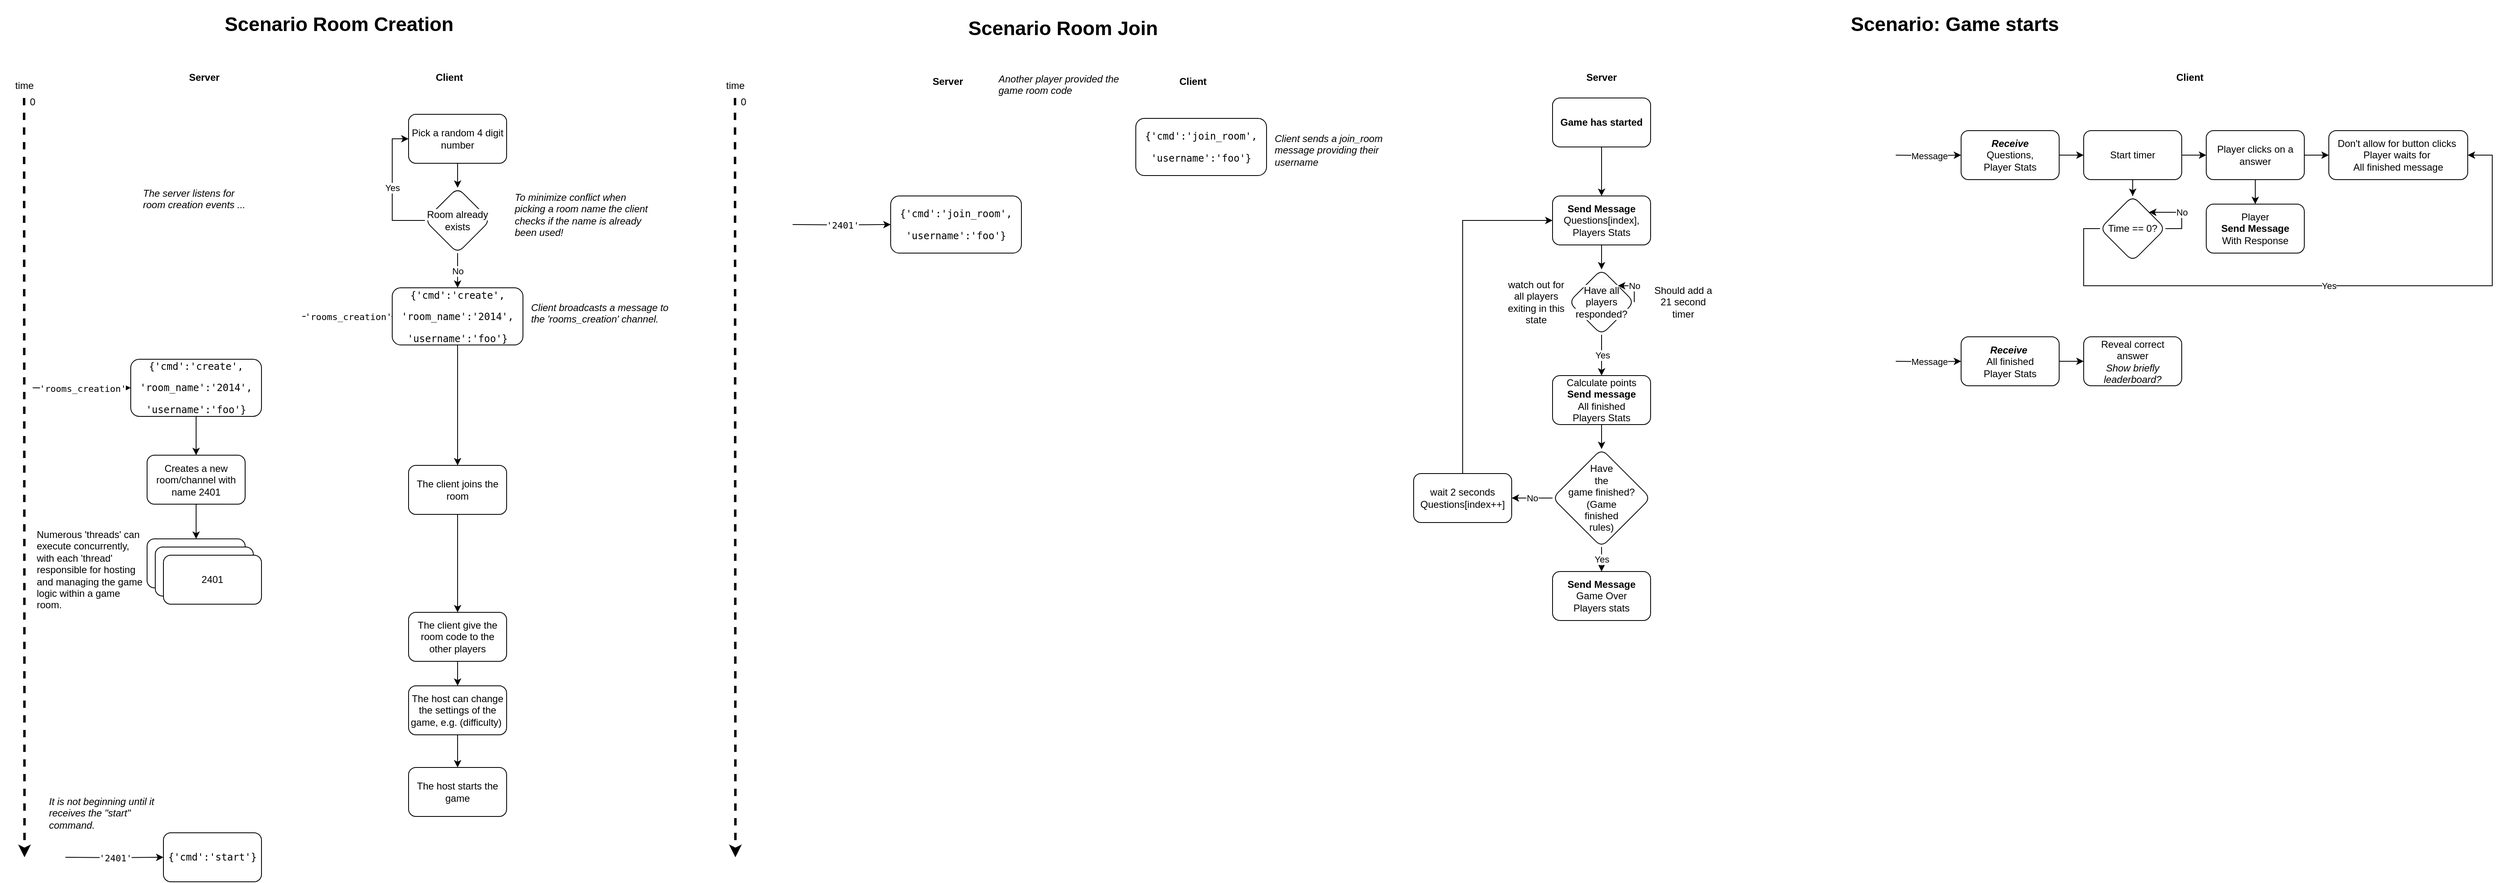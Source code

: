 <mxfile version="24.1.0" type="device">
  <diagram id="C5RBs43oDa-KdzZeNtuy" name="Page-1">
    <mxGraphModel dx="4522" dy="2721" grid="1" gridSize="10" guides="1" tooltips="1" connect="1" arrows="1" fold="1" page="1" pageScale="1" pageWidth="827" pageHeight="1169" math="0" shadow="0">
      <root>
        <mxCell id="WIyWlLk6GJQsqaUBKTNV-0" />
        <mxCell id="WIyWlLk6GJQsqaUBKTNV-1" parent="WIyWlLk6GJQsqaUBKTNV-0" />
        <mxCell id="IE39vbfMrDZBDmS8AqxB-12" value="" style="edgeStyle=orthogonalEdgeStyle;rounded=0;orthogonalLoop=1;jettySize=auto;html=1;" parent="WIyWlLk6GJQsqaUBKTNV-1" source="WIyWlLk6GJQsqaUBKTNV-3" target="IE39vbfMrDZBDmS8AqxB-11" edge="1">
          <mxGeometry relative="1" as="geometry" />
        </mxCell>
        <mxCell id="WIyWlLk6GJQsqaUBKTNV-3" value="&lt;b&gt;Send Message&lt;br&gt;&lt;/b&gt;Questions[index],&lt;br&gt;Players Stats" style="rounded=1;whiteSpace=wrap;html=1;fontSize=12;glass=0;strokeWidth=1;shadow=0;" parent="WIyWlLk6GJQsqaUBKTNV-1" vertex="1">
          <mxGeometry x="320" y="170" width="120" height="60" as="geometry" />
        </mxCell>
        <mxCell id="IE39vbfMrDZBDmS8AqxB-1" value="&lt;b&gt;Server&lt;/b&gt;" style="text;html=1;strokeColor=none;fillColor=none;align=center;verticalAlign=middle;whiteSpace=wrap;rounded=0;" parent="WIyWlLk6GJQsqaUBKTNV-1" vertex="1">
          <mxGeometry x="350" y="10" width="60" height="30" as="geometry" />
        </mxCell>
        <mxCell id="IE39vbfMrDZBDmS8AqxB-2" value="&lt;b&gt;Client&lt;/b&gt;" style="text;html=1;strokeColor=none;fillColor=none;align=center;verticalAlign=middle;whiteSpace=wrap;rounded=0;" parent="WIyWlLk6GJQsqaUBKTNV-1" vertex="1">
          <mxGeometry x="1070" y="10" width="60" height="30" as="geometry" />
        </mxCell>
        <mxCell id="IE39vbfMrDZBDmS8AqxB-59" value="" style="edgeStyle=orthogonalEdgeStyle;rounded=0;orthogonalLoop=1;jettySize=auto;html=1;" parent="WIyWlLk6GJQsqaUBKTNV-1" source="IE39vbfMrDZBDmS8AqxB-3" target="IE39vbfMrDZBDmS8AqxB-58" edge="1">
          <mxGeometry relative="1" as="geometry" />
        </mxCell>
        <mxCell id="IE39vbfMrDZBDmS8AqxB-3" value="&lt;b&gt;&lt;i&gt;Receive&lt;/i&gt;&lt;/b&gt;&lt;br&gt;Questions,&lt;br&gt;Player Stats" style="rounded=1;whiteSpace=wrap;html=1;fontSize=12;glass=0;strokeWidth=1;shadow=0;" parent="WIyWlLk6GJQsqaUBKTNV-1" vertex="1">
          <mxGeometry x="820" y="90" width="120" height="60" as="geometry" />
        </mxCell>
        <mxCell id="IE39vbfMrDZBDmS8AqxB-15" value="Yes" style="edgeStyle=orthogonalEdgeStyle;rounded=0;orthogonalLoop=1;jettySize=auto;html=1;exitX=0.5;exitY=1;exitDx=0;exitDy=0;" parent="WIyWlLk6GJQsqaUBKTNV-1" source="IE39vbfMrDZBDmS8AqxB-11" edge="1">
          <mxGeometry relative="1" as="geometry">
            <mxPoint x="380" y="390" as="targetPoint" />
          </mxGeometry>
        </mxCell>
        <mxCell id="IE39vbfMrDZBDmS8AqxB-11" value="&lt;span style=&quot;color: rgb(0, 0, 0); font-family: Helvetica; font-size: 12px; font-style: normal; font-variant-ligatures: normal; font-variant-caps: normal; font-weight: 400; letter-spacing: normal; orphans: 2; text-align: center; text-indent: 0px; text-transform: none; widows: 2; word-spacing: 0px; -webkit-text-stroke-width: 0px; background-color: rgb(251, 251, 251); text-decoration-thickness: initial; text-decoration-style: initial; text-decoration-color: initial; float: none; display: inline !important;&quot;&gt;Have all players responded?&lt;br&gt;&lt;/span&gt;" style="rhombus;whiteSpace=wrap;html=1;rounded=1;glass=0;strokeWidth=1;shadow=0;" parent="WIyWlLk6GJQsqaUBKTNV-1" vertex="1">
          <mxGeometry x="340" y="260" width="80" height="80" as="geometry" />
        </mxCell>
        <mxCell id="IE39vbfMrDZBDmS8AqxB-14" value="No" style="edgeStyle=orthogonalEdgeStyle;rounded=0;orthogonalLoop=1;jettySize=auto;html=1;exitX=1;exitY=0.5;exitDx=0;exitDy=0;entryX=1;entryY=0;entryDx=0;entryDy=0;" parent="WIyWlLk6GJQsqaUBKTNV-1" source="IE39vbfMrDZBDmS8AqxB-11" target="IE39vbfMrDZBDmS8AqxB-11" edge="1">
          <mxGeometry relative="1" as="geometry">
            <Array as="points">
              <mxPoint x="420" y="280" />
            </Array>
          </mxGeometry>
        </mxCell>
        <mxCell id="IE39vbfMrDZBDmS8AqxB-21" value="" style="edgeStyle=orthogonalEdgeStyle;rounded=0;orthogonalLoop=1;jettySize=auto;html=1;" parent="WIyWlLk6GJQsqaUBKTNV-1" source="IE39vbfMrDZBDmS8AqxB-16" target="IE39vbfMrDZBDmS8AqxB-20" edge="1">
          <mxGeometry relative="1" as="geometry" />
        </mxCell>
        <mxCell id="IE39vbfMrDZBDmS8AqxB-16" value="Calculate points&lt;br&gt;&lt;b&gt;Send message&lt;br&gt;&lt;/b&gt;All finished&lt;br&gt;Players Stats" style="rounded=1;whiteSpace=wrap;html=1;fontSize=12;glass=0;strokeWidth=1;shadow=0;" parent="WIyWlLk6GJQsqaUBKTNV-1" vertex="1">
          <mxGeometry x="320" y="390" width="120" height="60" as="geometry" />
        </mxCell>
        <mxCell id="IE39vbfMrDZBDmS8AqxB-24" value="Yes" style="edgeStyle=orthogonalEdgeStyle;rounded=0;orthogonalLoop=1;jettySize=auto;html=1;" parent="WIyWlLk6GJQsqaUBKTNV-1" source="IE39vbfMrDZBDmS8AqxB-20" target="IE39vbfMrDZBDmS8AqxB-23" edge="1">
          <mxGeometry relative="1" as="geometry" />
        </mxCell>
        <mxCell id="IE39vbfMrDZBDmS8AqxB-29" value="No" style="edgeStyle=orthogonalEdgeStyle;rounded=0;orthogonalLoop=1;jettySize=auto;html=1;" parent="WIyWlLk6GJQsqaUBKTNV-1" source="IE39vbfMrDZBDmS8AqxB-20" target="IE39vbfMrDZBDmS8AqxB-28" edge="1">
          <mxGeometry relative="1" as="geometry" />
        </mxCell>
        <mxCell id="IE39vbfMrDZBDmS8AqxB-20" value="Have &lt;br&gt;the &lt;br&gt;game finished?&lt;br&gt;(Game&lt;br&gt;finished&lt;br&gt;rules)" style="rhombus;whiteSpace=wrap;html=1;rounded=1;glass=0;strokeWidth=1;shadow=0;" parent="WIyWlLk6GJQsqaUBKTNV-1" vertex="1">
          <mxGeometry x="320" y="480" width="120" height="120" as="geometry" />
        </mxCell>
        <mxCell id="IE39vbfMrDZBDmS8AqxB-23" value="&lt;b style=&quot;border-color: var(--border-color);&quot;&gt;Send Message&lt;br style=&quot;border-color: var(--border-color);&quot;&gt;&lt;/b&gt;Game Over&lt;br&gt;Players stats" style="whiteSpace=wrap;html=1;rounded=1;glass=0;strokeWidth=1;shadow=0;" parent="WIyWlLk6GJQsqaUBKTNV-1" vertex="1">
          <mxGeometry x="320" y="630" width="120" height="60" as="geometry" />
        </mxCell>
        <mxCell id="IE39vbfMrDZBDmS8AqxB-31" style="edgeStyle=orthogonalEdgeStyle;rounded=0;orthogonalLoop=1;jettySize=auto;html=1;exitX=0.5;exitY=0;exitDx=0;exitDy=0;entryX=0;entryY=0.5;entryDx=0;entryDy=0;" parent="WIyWlLk6GJQsqaUBKTNV-1" source="IE39vbfMrDZBDmS8AqxB-28" target="WIyWlLk6GJQsqaUBKTNV-3" edge="1">
          <mxGeometry relative="1" as="geometry" />
        </mxCell>
        <mxCell id="IE39vbfMrDZBDmS8AqxB-28" value="wait 2 seconds&lt;br&gt;Questions[index++]" style="whiteSpace=wrap;html=1;rounded=1;glass=0;strokeWidth=1;shadow=0;" parent="WIyWlLk6GJQsqaUBKTNV-1" vertex="1">
          <mxGeometry x="150" y="510" width="120" height="60" as="geometry" />
        </mxCell>
        <mxCell id="IE39vbfMrDZBDmS8AqxB-34" value="watch out for all players exiting in this state" style="text;html=1;strokeColor=none;fillColor=none;align=center;verticalAlign=middle;whiteSpace=wrap;rounded=0;" parent="WIyWlLk6GJQsqaUBKTNV-1" vertex="1">
          <mxGeometry x="260" y="255" width="80" height="90" as="geometry" />
        </mxCell>
        <mxCell id="IE39vbfMrDZBDmS8AqxB-39" value="Message" style="edgeStyle=orthogonalEdgeStyle;rounded=0;orthogonalLoop=1;jettySize=auto;html=1;entryX=0;entryY=0.5;entryDx=0;entryDy=0;" parent="WIyWlLk6GJQsqaUBKTNV-1" target="IE39vbfMrDZBDmS8AqxB-3" edge="1">
          <mxGeometry relative="1" as="geometry">
            <mxPoint x="500" y="330" as="targetPoint" />
            <mxPoint x="740" y="120" as="sourcePoint" />
          </mxGeometry>
        </mxCell>
        <mxCell id="IE39vbfMrDZBDmS8AqxB-47" value="" style="edgeStyle=orthogonalEdgeStyle;rounded=0;orthogonalLoop=1;jettySize=auto;html=1;" parent="WIyWlLk6GJQsqaUBKTNV-1" source="IE39vbfMrDZBDmS8AqxB-43" target="IE39vbfMrDZBDmS8AqxB-46" edge="1">
          <mxGeometry relative="1" as="geometry" />
        </mxCell>
        <mxCell id="IE39vbfMrDZBDmS8AqxB-57" value="" style="edgeStyle=orthogonalEdgeStyle;rounded=0;orthogonalLoop=1;jettySize=auto;html=1;" parent="WIyWlLk6GJQsqaUBKTNV-1" source="IE39vbfMrDZBDmS8AqxB-43" target="IE39vbfMrDZBDmS8AqxB-56" edge="1">
          <mxGeometry relative="1" as="geometry" />
        </mxCell>
        <mxCell id="IE39vbfMrDZBDmS8AqxB-43" value="Player clicks on a answer" style="rounded=1;whiteSpace=wrap;html=1;fontSize=12;glass=0;strokeWidth=1;shadow=0;" parent="WIyWlLk6GJQsqaUBKTNV-1" vertex="1">
          <mxGeometry x="1120" y="90" width="120" height="60" as="geometry" />
        </mxCell>
        <mxCell id="IE39vbfMrDZBDmS8AqxB-45" value="Should add a 21 second timer" style="text;html=1;strokeColor=none;fillColor=none;align=center;verticalAlign=middle;whiteSpace=wrap;rounded=0;" parent="WIyWlLk6GJQsqaUBKTNV-1" vertex="1">
          <mxGeometry x="440" y="267.5" width="80" height="65" as="geometry" />
        </mxCell>
        <mxCell id="IE39vbfMrDZBDmS8AqxB-46" value="&lt;p&gt;Don&#39;t allow for button clicks&amp;nbsp;&lt;br&gt;Player waits for&amp;nbsp;&lt;br&gt;All finished message&lt;/p&gt;" style="rounded=1;whiteSpace=wrap;html=1;fontSize=12;glass=0;strokeWidth=1;shadow=0;" parent="WIyWlLk6GJQsqaUBKTNV-1" vertex="1">
          <mxGeometry x="1270" y="90" width="170" height="60" as="geometry" />
        </mxCell>
        <mxCell id="IE39vbfMrDZBDmS8AqxB-55" value="" style="edgeStyle=orthogonalEdgeStyle;rounded=0;orthogonalLoop=1;jettySize=auto;html=1;" parent="WIyWlLk6GJQsqaUBKTNV-1" source="IE39vbfMrDZBDmS8AqxB-49" target="IE39vbfMrDZBDmS8AqxB-54" edge="1">
          <mxGeometry relative="1" as="geometry" />
        </mxCell>
        <mxCell id="IE39vbfMrDZBDmS8AqxB-49" value="&lt;b&gt;&lt;i&gt;Receive&lt;/i&gt;&lt;/b&gt;&amp;nbsp;&lt;br&gt;All finished&lt;br&gt;Player Stats" style="rounded=1;whiteSpace=wrap;html=1;fontSize=12;glass=0;strokeWidth=1;shadow=0;" parent="WIyWlLk6GJQsqaUBKTNV-1" vertex="1">
          <mxGeometry x="820" y="342.5" width="120" height="60" as="geometry" />
        </mxCell>
        <mxCell id="IE39vbfMrDZBDmS8AqxB-50" value="Message" style="edgeStyle=orthogonalEdgeStyle;rounded=0;orthogonalLoop=1;jettySize=auto;html=1;entryX=0;entryY=0.5;entryDx=0;entryDy=0;" parent="WIyWlLk6GJQsqaUBKTNV-1" target="IE39vbfMrDZBDmS8AqxB-49" edge="1">
          <mxGeometry relative="1" as="geometry">
            <mxPoint x="500" y="582.5" as="targetPoint" />
            <mxPoint x="740" y="372.5" as="sourcePoint" />
          </mxGeometry>
        </mxCell>
        <mxCell id="IE39vbfMrDZBDmS8AqxB-54" value="Reveal correct answer&lt;br&gt;&lt;i&gt;Show briefly leaderboard?&lt;/i&gt;" style="rounded=1;whiteSpace=wrap;html=1;fontSize=12;glass=0;strokeWidth=1;shadow=0;" parent="WIyWlLk6GJQsqaUBKTNV-1" vertex="1">
          <mxGeometry x="970" y="342.5" width="120" height="60" as="geometry" />
        </mxCell>
        <mxCell id="IE39vbfMrDZBDmS8AqxB-56" value="Player &lt;br&gt;&lt;b style=&quot;border-color: var(--border-color);&quot;&gt;Send Message&lt;br style=&quot;border-color: var(--border-color);&quot;&gt;&lt;/b&gt;With Response" style="rounded=1;whiteSpace=wrap;html=1;fontSize=12;glass=0;strokeWidth=1;shadow=0;" parent="WIyWlLk6GJQsqaUBKTNV-1" vertex="1">
          <mxGeometry x="1120" y="180" width="120" height="60" as="geometry" />
        </mxCell>
        <mxCell id="IE39vbfMrDZBDmS8AqxB-60" style="edgeStyle=orthogonalEdgeStyle;rounded=0;orthogonalLoop=1;jettySize=auto;html=1;entryX=0;entryY=0.5;entryDx=0;entryDy=0;" parent="WIyWlLk6GJQsqaUBKTNV-1" source="IE39vbfMrDZBDmS8AqxB-58" target="IE39vbfMrDZBDmS8AqxB-43" edge="1">
          <mxGeometry relative="1" as="geometry" />
        </mxCell>
        <mxCell id="IE39vbfMrDZBDmS8AqxB-62" value="" style="edgeStyle=orthogonalEdgeStyle;rounded=0;orthogonalLoop=1;jettySize=auto;html=1;" parent="WIyWlLk6GJQsqaUBKTNV-1" source="IE39vbfMrDZBDmS8AqxB-58" target="IE39vbfMrDZBDmS8AqxB-61" edge="1">
          <mxGeometry relative="1" as="geometry" />
        </mxCell>
        <mxCell id="IE39vbfMrDZBDmS8AqxB-58" value="Start timer" style="rounded=1;whiteSpace=wrap;html=1;fontSize=12;glass=0;strokeWidth=1;shadow=0;" parent="WIyWlLk6GJQsqaUBKTNV-1" vertex="1">
          <mxGeometry x="970" y="90" width="120" height="60" as="geometry" />
        </mxCell>
        <mxCell id="IE39vbfMrDZBDmS8AqxB-63" value="Yes" style="edgeStyle=orthogonalEdgeStyle;rounded=0;orthogonalLoop=1;jettySize=auto;html=1;exitX=0;exitY=0.5;exitDx=0;exitDy=0;entryX=1;entryY=0.5;entryDx=0;entryDy=0;" parent="WIyWlLk6GJQsqaUBKTNV-1" source="IE39vbfMrDZBDmS8AqxB-61" target="IE39vbfMrDZBDmS8AqxB-46" edge="1">
          <mxGeometry relative="1" as="geometry">
            <mxPoint x="1080" y="250" as="targetPoint" />
            <Array as="points">
              <mxPoint x="970" y="210" />
              <mxPoint x="970" y="280" />
              <mxPoint x="1470" y="280" />
              <mxPoint x="1470" y="120" />
            </Array>
          </mxGeometry>
        </mxCell>
        <mxCell id="IE39vbfMrDZBDmS8AqxB-61" value="Time == 0?" style="rhombus;whiteSpace=wrap;html=1;rounded=1;glass=0;strokeWidth=1;shadow=0;" parent="WIyWlLk6GJQsqaUBKTNV-1" vertex="1">
          <mxGeometry x="990" y="170" width="80" height="80" as="geometry" />
        </mxCell>
        <mxCell id="IE39vbfMrDZBDmS8AqxB-65" value="No" style="edgeStyle=orthogonalEdgeStyle;rounded=0;orthogonalLoop=1;jettySize=auto;html=1;exitX=1;exitY=0.5;exitDx=0;exitDy=0;" parent="WIyWlLk6GJQsqaUBKTNV-1" source="IE39vbfMrDZBDmS8AqxB-61" target="IE39vbfMrDZBDmS8AqxB-61" edge="1">
          <mxGeometry relative="1" as="geometry">
            <Array as="points">
              <mxPoint x="1090" y="210" />
              <mxPoint x="1090" y="190" />
            </Array>
          </mxGeometry>
        </mxCell>
        <mxCell id="OoCAnSlc7S6TLMsFX1Wq-7" value="&lt;b&gt;Server&lt;/b&gt;" style="text;html=1;strokeColor=none;fillColor=none;align=center;verticalAlign=middle;whiteSpace=wrap;rounded=0;" parent="WIyWlLk6GJQsqaUBKTNV-1" vertex="1">
          <mxGeometry x="-450" y="15" width="60" height="30" as="geometry" />
        </mxCell>
        <mxCell id="OoCAnSlc7S6TLMsFX1Wq-10" value="&lt;b&gt;Client&lt;/b&gt;" style="text;html=1;strokeColor=none;fillColor=none;align=center;verticalAlign=middle;whiteSpace=wrap;rounded=0;" parent="WIyWlLk6GJQsqaUBKTNV-1" vertex="1">
          <mxGeometry x="-150" y="15" width="60" height="30" as="geometry" />
        </mxCell>
        <mxCell id="SPOk67YPDemq2Cvek85U-2" value="&lt;pre&gt;{&#39;cmd&#39;:&#39;join_room&#39;,&lt;/pre&gt;&lt;pre&gt;&#39;username&#39;:&#39;foo&#39;}&lt;/pre&gt;" style="rounded=1;whiteSpace=wrap;html=1;fontSize=12;glass=0;strokeWidth=1;shadow=0;" parent="WIyWlLk6GJQsqaUBKTNV-1" vertex="1">
          <mxGeometry x="-490" y="170" width="160" height="70" as="geometry" />
        </mxCell>
        <mxCell id="SPOk67YPDemq2Cvek85U-3" value="&lt;pre&gt;&#39;2401&#39;&lt;/pre&gt;" style="edgeStyle=orthogonalEdgeStyle;rounded=0;orthogonalLoop=1;jettySize=auto;html=1;entryX=0;entryY=0.5;entryDx=0;entryDy=0;fontStyle=0" parent="WIyWlLk6GJQsqaUBKTNV-1" target="SPOk67YPDemq2Cvek85U-2" edge="1">
          <mxGeometry relative="1" as="geometry">
            <mxPoint x="-480" y="199.66" as="targetPoint" />
            <mxPoint x="-610" y="205" as="sourcePoint" />
          </mxGeometry>
        </mxCell>
        <mxCell id="SPOk67YPDemq2Cvek85U-12" value="time" style="text;html=1;strokeColor=none;fillColor=none;align=center;verticalAlign=middle;whiteSpace=wrap;rounded=0;" parent="WIyWlLk6GJQsqaUBKTNV-1" vertex="1">
          <mxGeometry x="-710" y="20" width="60" height="30" as="geometry" />
        </mxCell>
        <mxCell id="SPOk67YPDemq2Cvek85U-13" value="" style="endArrow=classic;html=1;rounded=0;dashed=1;strokeWidth=3;" parent="WIyWlLk6GJQsqaUBKTNV-1" edge="1">
          <mxGeometry width="50" height="50" relative="1" as="geometry">
            <mxPoint x="-680.5" y="50" as="sourcePoint" />
            <mxPoint x="-680" y="980" as="targetPoint" />
          </mxGeometry>
        </mxCell>
        <mxCell id="SPOk67YPDemq2Cvek85U-14" value="0" style="text;html=1;strokeColor=none;fillColor=none;align=center;verticalAlign=middle;whiteSpace=wrap;rounded=0;" parent="WIyWlLk6GJQsqaUBKTNV-1" vertex="1">
          <mxGeometry x="-700" y="40" width="60" height="30" as="geometry" />
        </mxCell>
        <mxCell id="SPOk67YPDemq2Cvek85U-17" value="&lt;i style=&quot;border-color: var(--border-color);&quot;&gt;Client sends a join_room message providing their username&lt;/i&gt;" style="text;html=1;strokeColor=none;fillColor=none;spacing=0;spacingTop=0;whiteSpace=wrap;overflow=hidden;rounded=0;labelBorderColor=none;" parent="WIyWlLk6GJQsqaUBKTNV-1" vertex="1">
          <mxGeometry x="-20" y="87.5" width="170" height="50" as="geometry" />
        </mxCell>
        <mxCell id="SPOk67YPDemq2Cvek85U-31" value="&lt;h1&gt;Scenario Room Join&lt;/h1&gt;" style="text;html=1;strokeColor=none;fillColor=none;spacing=5;spacingTop=-20;whiteSpace=wrap;overflow=hidden;rounded=0;" parent="WIyWlLk6GJQsqaUBKTNV-1" vertex="1">
          <mxGeometry x="-400" y="-55" width="300" height="50" as="geometry" />
        </mxCell>
        <mxCell id="SPOk67YPDemq2Cvek85U-42" value="&lt;h1&gt;Scenario: Game starts&lt;/h1&gt;" style="text;html=1;strokeColor=none;fillColor=none;spacing=5;spacingTop=-20;whiteSpace=wrap;overflow=hidden;rounded=0;" parent="WIyWlLk6GJQsqaUBKTNV-1" vertex="1">
          <mxGeometry x="680" y="-60" width="270" height="50" as="geometry" />
        </mxCell>
        <mxCell id="SPOk67YPDemq2Cvek85U-56" style="edgeStyle=orthogonalEdgeStyle;rounded=0;orthogonalLoop=1;jettySize=auto;html=1;entryX=0.5;entryY=0;entryDx=0;entryDy=0;" parent="WIyWlLk6GJQsqaUBKTNV-1" source="SPOk67YPDemq2Cvek85U-55" target="WIyWlLk6GJQsqaUBKTNV-3" edge="1">
          <mxGeometry relative="1" as="geometry" />
        </mxCell>
        <mxCell id="SPOk67YPDemq2Cvek85U-55" value="&lt;b&gt;Game has started&lt;/b&gt;" style="rounded=1;whiteSpace=wrap;html=1;fontSize=12;glass=0;strokeWidth=1;shadow=0;" parent="WIyWlLk6GJQsqaUBKTNV-1" vertex="1">
          <mxGeometry x="320" y="50" width="120" height="60" as="geometry" />
        </mxCell>
        <mxCell id="SPOk67YPDemq2Cvek85U-64" value="&lt;pre&gt;&lt;pre style=&quot;border-color: var(--border-color);&quot;&gt;{&#39;cmd&#39;:&#39;join_room&#39;,&lt;/pre&gt;&lt;pre style=&quot;border-color: var(--border-color);&quot;&gt;&#39;username&#39;:&#39;foo&#39;}&lt;/pre&gt;&lt;/pre&gt;" style="rounded=1;whiteSpace=wrap;html=1;fontSize=12;glass=0;strokeWidth=1;shadow=0;" parent="WIyWlLk6GJQsqaUBKTNV-1" vertex="1">
          <mxGeometry x="-190" y="75" width="160" height="70" as="geometry" />
        </mxCell>
        <mxCell id="SPOk67YPDemq2Cvek85U-67" value="&lt;b&gt;Server&lt;/b&gt;" style="text;html=1;strokeColor=none;fillColor=none;align=center;verticalAlign=middle;whiteSpace=wrap;rounded=0;" parent="WIyWlLk6GJQsqaUBKTNV-1" vertex="1">
          <mxGeometry x="-1360" y="10" width="60" height="30" as="geometry" />
        </mxCell>
        <mxCell id="SPOk67YPDemq2Cvek85U-68" value="&lt;b&gt;Client&lt;/b&gt;" style="text;html=1;strokeColor=none;fillColor=none;align=center;verticalAlign=middle;whiteSpace=wrap;rounded=0;" parent="WIyWlLk6GJQsqaUBKTNV-1" vertex="1">
          <mxGeometry x="-1060" y="10" width="60" height="30" as="geometry" />
        </mxCell>
        <mxCell id="SPOk67YPDemq2Cvek85U-69" value="" style="edgeStyle=orthogonalEdgeStyle;rounded=0;orthogonalLoop=1;jettySize=auto;html=1;" parent="WIyWlLk6GJQsqaUBKTNV-1" source="SPOk67YPDemq2Cvek85U-70" target="SPOk67YPDemq2Cvek85U-73" edge="1">
          <mxGeometry relative="1" as="geometry" />
        </mxCell>
        <mxCell id="SPOk67YPDemq2Cvek85U-70" value="&lt;pre&gt;{&#39;cmd&#39;:&#39;create&#39;,&lt;/pre&gt;&lt;pre&gt;&#39;room_name&#39;:&#39;2014&#39;,&lt;/pre&gt;&lt;pre&gt;&#39;username&#39;:&#39;foo&#39;}&lt;/pre&gt;" style="rounded=1;whiteSpace=wrap;html=1;fontSize=12;glass=0;strokeWidth=1;shadow=0;" parent="WIyWlLk6GJQsqaUBKTNV-1" vertex="1">
          <mxGeometry x="-1420" y="370" width="160" height="70" as="geometry" />
        </mxCell>
        <mxCell id="SPOk67YPDemq2Cvek85U-71" value="&lt;pre&gt;&#39;rooms_creation&#39;&lt;/pre&gt;" style="edgeStyle=orthogonalEdgeStyle;rounded=0;orthogonalLoop=1;jettySize=auto;html=1;entryX=0;entryY=0.5;entryDx=0;entryDy=0;fontStyle=0" parent="WIyWlLk6GJQsqaUBKTNV-1" target="SPOk67YPDemq2Cvek85U-70" edge="1">
          <mxGeometry relative="1" as="geometry">
            <mxPoint x="-1410" y="399.66" as="targetPoint" />
            <mxPoint x="-1540" y="405" as="sourcePoint" />
          </mxGeometry>
        </mxCell>
        <mxCell id="SPOk67YPDemq2Cvek85U-72" value="" style="edgeStyle=orthogonalEdgeStyle;rounded=0;orthogonalLoop=1;jettySize=auto;html=1;" parent="WIyWlLk6GJQsqaUBKTNV-1" source="SPOk67YPDemq2Cvek85U-73" target="SPOk67YPDemq2Cvek85U-82" edge="1">
          <mxGeometry relative="1" as="geometry" />
        </mxCell>
        <mxCell id="SPOk67YPDemq2Cvek85U-73" value="&lt;p&gt;Creates a new room/channel with name 2401&lt;/p&gt;" style="rounded=1;whiteSpace=wrap;html=1;fontSize=12;glass=0;strokeWidth=1;shadow=0;" parent="WIyWlLk6GJQsqaUBKTNV-1" vertex="1">
          <mxGeometry x="-1400" y="487.5" width="120" height="60" as="geometry" />
        </mxCell>
        <mxCell id="SPOk67YPDemq2Cvek85U-74" value="time" style="text;html=1;strokeColor=none;fillColor=none;align=center;verticalAlign=middle;whiteSpace=wrap;rounded=0;" parent="WIyWlLk6GJQsqaUBKTNV-1" vertex="1">
          <mxGeometry x="-1580" y="20" width="60" height="30" as="geometry" />
        </mxCell>
        <mxCell id="SPOk67YPDemq2Cvek85U-75" value="" style="endArrow=classic;html=1;rounded=0;dashed=1;strokeWidth=3;" parent="WIyWlLk6GJQsqaUBKTNV-1" edge="1">
          <mxGeometry width="50" height="50" relative="1" as="geometry">
            <mxPoint x="-1550.5" y="50" as="sourcePoint" />
            <mxPoint x="-1550" y="980" as="targetPoint" />
          </mxGeometry>
        </mxCell>
        <mxCell id="SPOk67YPDemq2Cvek85U-76" value="0" style="text;html=1;strokeColor=none;fillColor=none;align=center;verticalAlign=middle;whiteSpace=wrap;rounded=0;" parent="WIyWlLk6GJQsqaUBKTNV-1" vertex="1">
          <mxGeometry x="-1570" y="40" width="60" height="30" as="geometry" />
        </mxCell>
        <mxCell id="SPOk67YPDemq2Cvek85U-77" value="" style="edgeStyle=orthogonalEdgeStyle;rounded=0;orthogonalLoop=1;jettySize=auto;html=1;exitX=0.5;exitY=1;exitDx=0;exitDy=0;" parent="WIyWlLk6GJQsqaUBKTNV-1" source="SPOk67YPDemq2Cvek85U-101" target="SPOk67YPDemq2Cvek85U-81" edge="1">
          <mxGeometry relative="1" as="geometry">
            <mxPoint x="-1020" y="390" as="sourcePoint" />
          </mxGeometry>
        </mxCell>
        <mxCell id="SPOk67YPDemq2Cvek85U-78" value="&lt;i style=&quot;&quot;&gt;Client broadcasts a message to the &#39;rooms_creation&#39; channel.&lt;/i&gt;" style="text;html=1;strokeColor=none;fillColor=none;spacing=0;spacingTop=0;whiteSpace=wrap;overflow=hidden;rounded=0;labelBorderColor=none;" parent="WIyWlLk6GJQsqaUBKTNV-1" vertex="1">
          <mxGeometry x="-930" y="295" width="170" height="50" as="geometry" />
        </mxCell>
        <mxCell id="SPOk67YPDemq2Cvek85U-79" value="&lt;i style=&quot;&quot;&gt;The server listens for room creation events ...&lt;/i&gt;" style="text;html=1;strokeColor=none;fillColor=none;spacing=0;spacingTop=0;whiteSpace=wrap;overflow=hidden;rounded=0;labelBorderColor=none;" parent="WIyWlLk6GJQsqaUBKTNV-1" vertex="1">
          <mxGeometry x="-1405" y="155" width="130" height="30" as="geometry" />
        </mxCell>
        <mxCell id="SPOk67YPDemq2Cvek85U-80" value="" style="edgeStyle=orthogonalEdgeStyle;rounded=0;orthogonalLoop=1;jettySize=auto;html=1;" parent="WIyWlLk6GJQsqaUBKTNV-1" source="SPOk67YPDemq2Cvek85U-81" target="SPOk67YPDemq2Cvek85U-94" edge="1">
          <mxGeometry relative="1" as="geometry" />
        </mxCell>
        <mxCell id="SPOk67YPDemq2Cvek85U-81" value="&lt;p&gt;The client joins the room&lt;/p&gt;" style="rounded=1;whiteSpace=wrap;html=1;fontSize=12;glass=0;strokeWidth=1;shadow=0;" parent="WIyWlLk6GJQsqaUBKTNV-1" vertex="1">
          <mxGeometry x="-1080" y="500" width="120" height="60" as="geometry" />
        </mxCell>
        <mxCell id="SPOk67YPDemq2Cvek85U-82" value="&lt;p&gt;&lt;br&gt;&lt;/p&gt;" style="rounded=1;whiteSpace=wrap;html=1;fontSize=12;glass=0;strokeWidth=1;shadow=0;" parent="WIyWlLk6GJQsqaUBKTNV-1" vertex="1">
          <mxGeometry x="-1400" y="590" width="120" height="60" as="geometry" />
        </mxCell>
        <mxCell id="SPOk67YPDemq2Cvek85U-83" value="&lt;p&gt;5891&lt;/p&gt;" style="rounded=1;whiteSpace=wrap;html=1;fontSize=12;glass=0;strokeWidth=1;shadow=0;" parent="WIyWlLk6GJQsqaUBKTNV-1" vertex="1">
          <mxGeometry x="-1390" y="600" width="120" height="60" as="geometry" />
        </mxCell>
        <mxCell id="SPOk67YPDemq2Cvek85U-84" value="2401" style="rounded=1;whiteSpace=wrap;html=1;fontSize=12;glass=0;strokeWidth=1;shadow=0;" parent="WIyWlLk6GJQsqaUBKTNV-1" vertex="1">
          <mxGeometry x="-1380" y="610" width="120" height="60" as="geometry" />
        </mxCell>
        <mxCell id="SPOk67YPDemq2Cvek85U-85" value="Numerous &#39;threads&#39; can execute concurrently, with each &#39;thread&#39; responsible for hosting and managing the game logic within a game room.&lt;br&gt;&lt;br&gt;&lt;br&gt;&lt;br&gt;&lt;br&gt;" style="text;strokeColor=none;fillColor=none;spacing=0;spacingTop=0;overflow=hidden;rounded=0;labelBorderColor=none;align=left;html=1;whiteSpace=wrap;" parent="WIyWlLk6GJQsqaUBKTNV-1" vertex="1">
          <mxGeometry x="-1535" y="572.5" width="130" height="107.5" as="geometry" />
        </mxCell>
        <mxCell id="SPOk67YPDemq2Cvek85U-86" value="&lt;h1&gt;Scenario Room Creation&lt;/h1&gt;" style="text;html=1;strokeColor=none;fillColor=none;spacing=5;spacingTop=-20;whiteSpace=wrap;overflow=hidden;rounded=0;" parent="WIyWlLk6GJQsqaUBKTNV-1" vertex="1">
          <mxGeometry x="-1310" y="-60" width="300" height="50" as="geometry" />
        </mxCell>
        <mxCell id="SPOk67YPDemq2Cvek85U-87" value="&lt;i style=&quot;&quot;&gt;To minimize conflict when picking a room name the client checks if the name is already been used!&lt;/i&gt;" style="text;html=1;strokeColor=none;fillColor=none;spacing=0;spacingTop=0;whiteSpace=wrap;overflow=hidden;rounded=0;labelBorderColor=none;" parent="WIyWlLk6GJQsqaUBKTNV-1" vertex="1">
          <mxGeometry x="-950" y="160" width="170" height="70" as="geometry" />
        </mxCell>
        <mxCell id="SPOk67YPDemq2Cvek85U-88" style="edgeStyle=orthogonalEdgeStyle;rounded=0;orthogonalLoop=1;jettySize=auto;html=1;entryX=0.5;entryY=0;entryDx=0;entryDy=0;" parent="WIyWlLk6GJQsqaUBKTNV-1" source="SPOk67YPDemq2Cvek85U-89" target="SPOk67YPDemq2Cvek85U-92" edge="1">
          <mxGeometry relative="1" as="geometry" />
        </mxCell>
        <mxCell id="SPOk67YPDemq2Cvek85U-89" value="&lt;p&gt;Pick a random 4 digit number&lt;/p&gt;" style="rounded=1;whiteSpace=wrap;html=1;fontSize=12;glass=0;strokeWidth=1;shadow=0;" parent="WIyWlLk6GJQsqaUBKTNV-1" vertex="1">
          <mxGeometry x="-1080" y="70" width="120" height="60" as="geometry" />
        </mxCell>
        <mxCell id="SPOk67YPDemq2Cvek85U-90" value="Yes" style="edgeStyle=orthogonalEdgeStyle;rounded=0;orthogonalLoop=1;jettySize=auto;html=1;entryX=0;entryY=0.5;entryDx=0;entryDy=0;" parent="WIyWlLk6GJQsqaUBKTNV-1" source="SPOk67YPDemq2Cvek85U-92" target="SPOk67YPDemq2Cvek85U-89" edge="1">
          <mxGeometry relative="1" as="geometry">
            <Array as="points">
              <mxPoint x="-1100" y="200" />
              <mxPoint x="-1100" y="100" />
            </Array>
          </mxGeometry>
        </mxCell>
        <mxCell id="SPOk67YPDemq2Cvek85U-91" value="No" style="edgeStyle=orthogonalEdgeStyle;rounded=0;orthogonalLoop=1;jettySize=auto;html=1;entryX=0.5;entryY=0;entryDx=0;entryDy=0;" parent="WIyWlLk6GJQsqaUBKTNV-1" source="SPOk67YPDemq2Cvek85U-92" target="SPOk67YPDemq2Cvek85U-101" edge="1">
          <mxGeometry relative="1" as="geometry">
            <mxPoint x="-1020" y="275" as="targetPoint" />
          </mxGeometry>
        </mxCell>
        <mxCell id="SPOk67YPDemq2Cvek85U-92" value="&lt;span style=&quot;color: rgb(0, 0, 0); font-family: Helvetica; font-size: 12px; font-style: normal; font-variant-ligatures: normal; font-variant-caps: normal; font-weight: 400; letter-spacing: normal; orphans: 2; text-align: center; text-indent: 0px; text-transform: none; widows: 2; word-spacing: 0px; -webkit-text-stroke-width: 0px; background-color: rgb(251, 251, 251); text-decoration-thickness: initial; text-decoration-style: initial; text-decoration-color: initial; float: none; display: inline !important;&quot;&gt;Room already exists&lt;br&gt;&lt;/span&gt;" style="rhombus;whiteSpace=wrap;html=1;rounded=1;glass=0;strokeWidth=1;shadow=0;" parent="WIyWlLk6GJQsqaUBKTNV-1" vertex="1">
          <mxGeometry x="-1060" y="160" width="80" height="80" as="geometry" />
        </mxCell>
        <mxCell id="SPOk67YPDemq2Cvek85U-93" value="" style="edgeStyle=orthogonalEdgeStyle;rounded=0;orthogonalLoop=1;jettySize=auto;html=1;" parent="WIyWlLk6GJQsqaUBKTNV-1" source="SPOk67YPDemq2Cvek85U-94" target="SPOk67YPDemq2Cvek85U-96" edge="1">
          <mxGeometry relative="1" as="geometry" />
        </mxCell>
        <mxCell id="SPOk67YPDemq2Cvek85U-94" value="&lt;p&gt;The client give the room code to the other players&lt;/p&gt;" style="rounded=1;whiteSpace=wrap;html=1;fontSize=12;glass=0;strokeWidth=1;shadow=0;" parent="WIyWlLk6GJQsqaUBKTNV-1" vertex="1">
          <mxGeometry x="-1080" y="680" width="120" height="60" as="geometry" />
        </mxCell>
        <mxCell id="SPOk67YPDemq2Cvek85U-95" value="" style="edgeStyle=orthogonalEdgeStyle;rounded=0;orthogonalLoop=1;jettySize=auto;html=1;" parent="WIyWlLk6GJQsqaUBKTNV-1" source="SPOk67YPDemq2Cvek85U-96" target="SPOk67YPDemq2Cvek85U-100" edge="1">
          <mxGeometry relative="1" as="geometry" />
        </mxCell>
        <mxCell id="SPOk67YPDemq2Cvek85U-96" value="&lt;p&gt;The host can change the settings of the game, e.g. (difficulty)&amp;nbsp;&lt;/p&gt;" style="rounded=1;whiteSpace=wrap;html=1;fontSize=12;glass=0;strokeWidth=1;shadow=0;" parent="WIyWlLk6GJQsqaUBKTNV-1" vertex="1">
          <mxGeometry x="-1080" y="770" width="120" height="60" as="geometry" />
        </mxCell>
        <mxCell id="SPOk67YPDemq2Cvek85U-97" value="&lt;pre&gt;{&#39;cmd&#39;:&#39;start&#39;}&lt;/pre&gt;" style="rounded=1;whiteSpace=wrap;html=1;fontSize=12;glass=0;strokeWidth=1;shadow=0;" parent="WIyWlLk6GJQsqaUBKTNV-1" vertex="1">
          <mxGeometry x="-1380" y="950" width="120" height="60" as="geometry" />
        </mxCell>
        <mxCell id="SPOk67YPDemq2Cvek85U-98" value="&lt;pre&gt;&#39;2401&#39;&lt;/pre&gt;" style="edgeStyle=orthogonalEdgeStyle;rounded=0;orthogonalLoop=1;jettySize=auto;html=1;entryX=0;entryY=0.5;entryDx=0;entryDy=0;fontStyle=0" parent="WIyWlLk6GJQsqaUBKTNV-1" target="SPOk67YPDemq2Cvek85U-97" edge="1">
          <mxGeometry relative="1" as="geometry">
            <mxPoint x="-1370" y="979.66" as="targetPoint" />
            <mxPoint x="-1500" y="980" as="sourcePoint" />
          </mxGeometry>
        </mxCell>
        <mxCell id="SPOk67YPDemq2Cvek85U-99" value="&lt;i&gt;It is not beginning until it receives the &quot;start&quot; command.&lt;/i&gt;" style="text;strokeColor=none;fillColor=none;spacing=0;spacingTop=0;overflow=hidden;rounded=0;labelBorderColor=none;align=left;html=1;whiteSpace=wrap;" parent="WIyWlLk6GJQsqaUBKTNV-1" vertex="1">
          <mxGeometry x="-1520" y="900" width="130" height="50" as="geometry" />
        </mxCell>
        <mxCell id="SPOk67YPDemq2Cvek85U-100" value="&lt;p&gt;The host starts the game&lt;/p&gt;" style="rounded=1;whiteSpace=wrap;html=1;fontSize=12;glass=0;strokeWidth=1;shadow=0;" parent="WIyWlLk6GJQsqaUBKTNV-1" vertex="1">
          <mxGeometry x="-1080" y="870" width="120" height="60" as="geometry" />
        </mxCell>
        <mxCell id="SPOk67YPDemq2Cvek85U-101" value="&lt;pre&gt;{&#39;cmd&#39;:&#39;create&#39;,&lt;/pre&gt;&lt;pre&gt;&#39;room_name&#39;:&#39;2014&#39;,&lt;/pre&gt;&lt;pre&gt;&#39;username&#39;:&#39;foo&#39;}&lt;/pre&gt;" style="rounded=1;whiteSpace=wrap;html=1;fontSize=12;glass=0;strokeWidth=1;shadow=0;" parent="WIyWlLk6GJQsqaUBKTNV-1" vertex="1">
          <mxGeometry x="-1100" y="282.5" width="160" height="70" as="geometry" />
        </mxCell>
        <mxCell id="SPOk67YPDemq2Cvek85U-102" value="&lt;pre&gt;&#39;rooms_creation&#39;&lt;/pre&gt;" style="edgeStyle=orthogonalEdgeStyle;rounded=0;orthogonalLoop=1;jettySize=auto;html=1;entryX=0;entryY=0.5;entryDx=0;entryDy=0;fontStyle=0" parent="WIyWlLk6GJQsqaUBKTNV-1" target="SPOk67YPDemq2Cvek85U-101" edge="1">
          <mxGeometry relative="1" as="geometry">
            <mxPoint x="-1080" y="312.16" as="targetPoint" />
            <mxPoint x="-1210" y="317.5" as="sourcePoint" />
          </mxGeometry>
        </mxCell>
        <mxCell id="SPOk67YPDemq2Cvek85U-103" value="&lt;i&gt;Another player provided the game room code&lt;/i&gt;" style="text;html=1;strokeColor=none;fillColor=none;spacing=0;spacingTop=0;whiteSpace=wrap;overflow=hidden;rounded=0;labelBorderColor=none;" parent="WIyWlLk6GJQsqaUBKTNV-1" vertex="1">
          <mxGeometry x="-358" y="15" width="170" height="50" as="geometry" />
        </mxCell>
      </root>
    </mxGraphModel>
  </diagram>
</mxfile>
